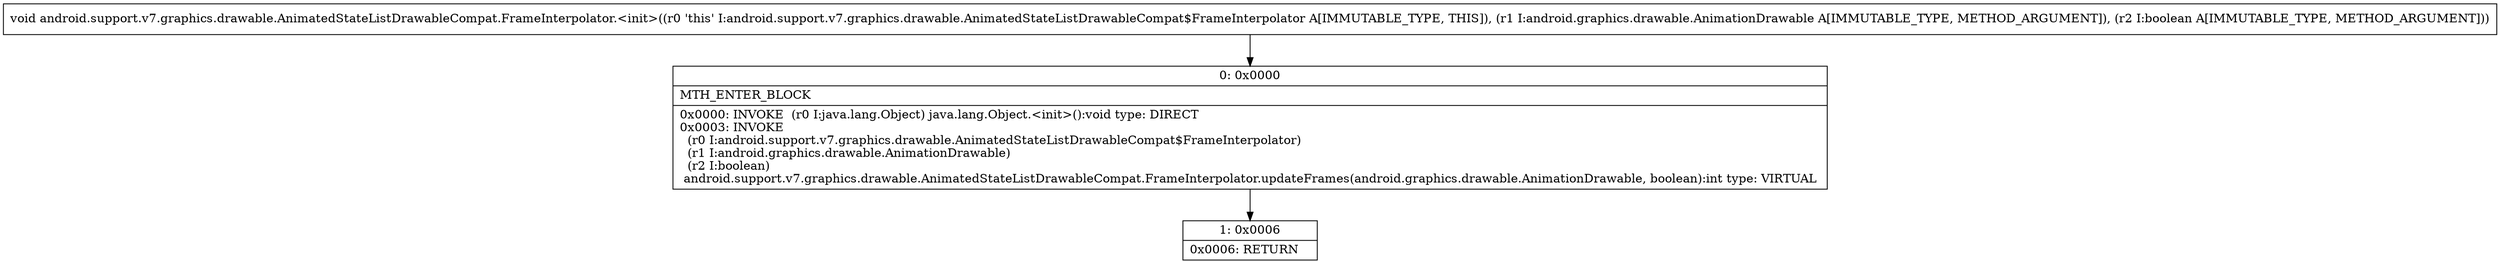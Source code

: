 digraph "CFG forandroid.support.v7.graphics.drawable.AnimatedStateListDrawableCompat.FrameInterpolator.\<init\>(Landroid\/graphics\/drawable\/AnimationDrawable;Z)V" {
Node_0 [shape=record,label="{0\:\ 0x0000|MTH_ENTER_BLOCK\l|0x0000: INVOKE  (r0 I:java.lang.Object) java.lang.Object.\<init\>():void type: DIRECT \l0x0003: INVOKE  \l  (r0 I:android.support.v7.graphics.drawable.AnimatedStateListDrawableCompat$FrameInterpolator)\l  (r1 I:android.graphics.drawable.AnimationDrawable)\l  (r2 I:boolean)\l android.support.v7.graphics.drawable.AnimatedStateListDrawableCompat.FrameInterpolator.updateFrames(android.graphics.drawable.AnimationDrawable, boolean):int type: VIRTUAL \l}"];
Node_1 [shape=record,label="{1\:\ 0x0006|0x0006: RETURN   \l}"];
MethodNode[shape=record,label="{void android.support.v7.graphics.drawable.AnimatedStateListDrawableCompat.FrameInterpolator.\<init\>((r0 'this' I:android.support.v7.graphics.drawable.AnimatedStateListDrawableCompat$FrameInterpolator A[IMMUTABLE_TYPE, THIS]), (r1 I:android.graphics.drawable.AnimationDrawable A[IMMUTABLE_TYPE, METHOD_ARGUMENT]), (r2 I:boolean A[IMMUTABLE_TYPE, METHOD_ARGUMENT])) }"];
MethodNode -> Node_0;
Node_0 -> Node_1;
}

